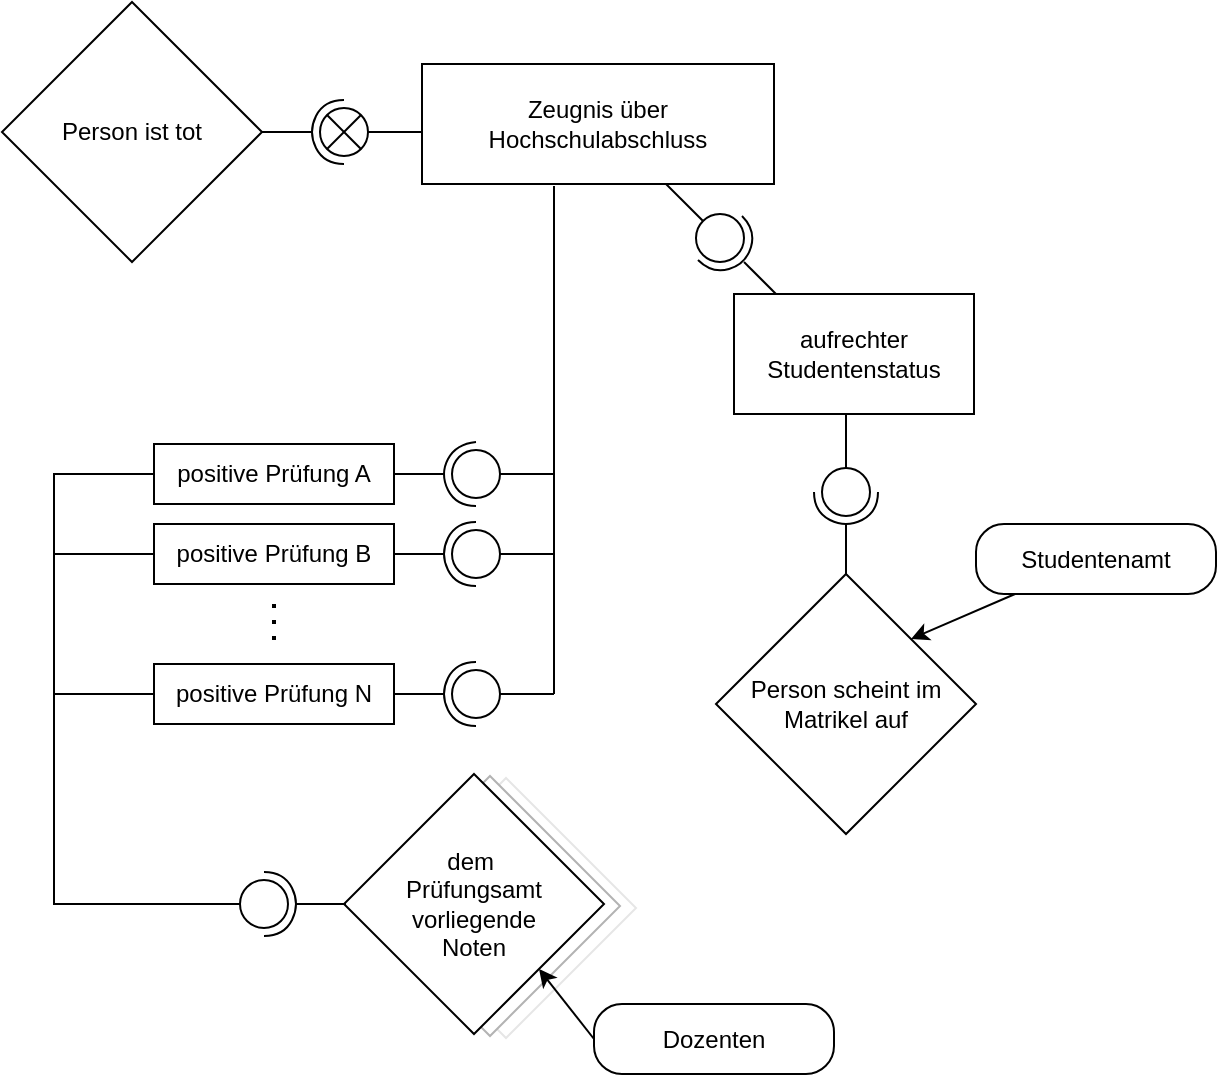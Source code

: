 <mxfile version="26.0.6">
  <diagram name="Page-1" id="w4Br4X8fiHlMywU7zGjp">
    <mxGraphModel dx="1026" dy="692" grid="1" gridSize="10" guides="1" tooltips="1" connect="1" arrows="1" fold="1" page="1" pageScale="1" pageWidth="827" pageHeight="1169" math="0" shadow="0">
      <root>
        <mxCell id="0" />
        <mxCell id="1" parent="0" />
        <mxCell id="ZnQUYUJRkyerH0akCMQI-6" value="" style="rhombus;whiteSpace=wrap;html=1;strokeColor=#E6E6E6;" vertex="1" parent="1">
          <mxGeometry x="271" y="427.0" width="130" height="130" as="geometry" />
        </mxCell>
        <mxCell id="ZnQUYUJRkyerH0akCMQI-5" value="" style="rhombus;whiteSpace=wrap;html=1;strokeColor=#B3B3B3;" vertex="1" parent="1">
          <mxGeometry x="263" y="426.0" width="130" height="130" as="geometry" />
        </mxCell>
        <mxCell id="FBOawsyxL3B5Fp3eW2MB-1" value="Zeugnis über Hochschulabschluss" style="rounded=0;whiteSpace=wrap;html=1;" parent="1" vertex="1">
          <mxGeometry x="294" y="70" width="176" height="60" as="geometry" />
        </mxCell>
        <mxCell id="FBOawsyxL3B5Fp3eW2MB-3" value="positive Prüfung A" style="rounded=0;whiteSpace=wrap;html=1;" parent="1" vertex="1">
          <mxGeometry x="160" y="260" width="120" height="30" as="geometry" />
        </mxCell>
        <mxCell id="FBOawsyxL3B5Fp3eW2MB-4" value="positive Prüfung B" style="rounded=0;whiteSpace=wrap;html=1;" parent="1" vertex="1">
          <mxGeometry x="160" y="300" width="120" height="30" as="geometry" />
        </mxCell>
        <mxCell id="FBOawsyxL3B5Fp3eW2MB-5" value="positive Prüfung N" style="rounded=0;whiteSpace=wrap;html=1;" parent="1" vertex="1">
          <mxGeometry x="160" y="370" width="120" height="30" as="geometry" />
        </mxCell>
        <mxCell id="FBOawsyxL3B5Fp3eW2MB-6" value="" style="group;resizable=0;cloneable=1;deletable=1;recursiveResize=0;movable=1;treeMoving=0;editable=1;rotatable=1;locked=0;connectable=1;rotation=90;" parent="1" vertex="1" connectable="0">
          <mxGeometry x="304" y="235" width="32" height="80" as="geometry" />
        </mxCell>
        <mxCell id="FBOawsyxL3B5Fp3eW2MB-7" value="" style="endArrow=none;html=1;rounded=0;snapToPoint=0;ignoreEdge=0;movable=0;deletable=0;cloneable=0;anchorPointDirection=1;" parent="FBOawsyxL3B5Fp3eW2MB-6" edge="1">
          <mxGeometry width="50" height="50" relative="1" as="geometry">
            <mxPoint x="-24" y="40" as="sourcePoint" />
            <mxPoint x="1" y="40" as="targetPoint" />
          </mxGeometry>
        </mxCell>
        <mxCell id="FBOawsyxL3B5Fp3eW2MB-8" value="" style="group;resizable=0;expand=0;deletable=0;editable=1;movable=0;rotatable=0;locked=0;connectable=0;recursiveResize=0;container=0;allowArrows=0;cloneable=0;rotation=90;" parent="FBOawsyxL3B5Fp3eW2MB-6" vertex="1" connectable="0">
          <mxGeometry x="-2" y="25" width="32" height="30" as="geometry" />
        </mxCell>
        <mxCell id="FBOawsyxL3B5Fp3eW2MB-9" value="" style="ellipse;whiteSpace=wrap;html=1;strokeWidth=1;resizable=0;movable=0;connectable=0;allowArrows=0;rotatable=0;cloneable=0;deletable=0;part=0;container=0;rotation=90;" parent="FBOawsyxL3B5Fp3eW2MB-8" vertex="1">
          <mxGeometry x="7" y="3" width="24" height="24" as="geometry" />
        </mxCell>
        <mxCell id="FBOawsyxL3B5Fp3eW2MB-10" value="" style="endArrow=none;html=1;rounded=0;curved=1;strokeWidth=1;bendable=0;comic=0;movable=0;cloneable=0;deletable=0;anchorPointDirection=1;fixDash=0;ignoreEdge=0;orthogonalLoop=0;orthogonal=0;arcSize=20;editable=0;" parent="FBOawsyxL3B5Fp3eW2MB-8" edge="1">
          <mxGeometry width="50" height="50" relative="1" as="geometry">
            <mxPoint x="19" y="-1" as="sourcePoint" />
            <mxPoint x="19" y="31" as="targetPoint" />
            <Array as="points">
              <mxPoint x="9" />
              <mxPoint x="1" y="15" />
              <mxPoint x="9" y="31" />
            </Array>
          </mxGeometry>
        </mxCell>
        <mxCell id="FBOawsyxL3B5Fp3eW2MB-11" value="" style="endArrow=none;html=1;rounded=0;entryX=0.5;entryY=0;entryDx=0;entryDy=0;movable=0;cloneable=0;deletable=0;" parent="FBOawsyxL3B5Fp3eW2MB-6" target="FBOawsyxL3B5Fp3eW2MB-8" edge="1">
          <mxGeometry width="50" height="50" relative="1" as="geometry">
            <mxPoint x="56" y="40" as="sourcePoint" />
            <mxPoint x="19" y="80" as="targetPoint" />
          </mxGeometry>
        </mxCell>
        <mxCell id="FBOawsyxL3B5Fp3eW2MB-13" value="" style="group;resizable=0;cloneable=1;deletable=1;recursiveResize=0;movable=1;treeMoving=0;editable=1;rotatable=1;locked=0;connectable=1;rotation=90;" parent="1" vertex="1" connectable="0">
          <mxGeometry x="304" y="275" width="32" height="80" as="geometry" />
        </mxCell>
        <mxCell id="FBOawsyxL3B5Fp3eW2MB-14" value="" style="endArrow=none;html=1;rounded=0;snapToPoint=0;ignoreEdge=0;movable=0;deletable=0;cloneable=0;anchorPointDirection=1;" parent="FBOawsyxL3B5Fp3eW2MB-13" edge="1">
          <mxGeometry width="50" height="50" relative="1" as="geometry">
            <mxPoint x="-24" y="40" as="sourcePoint" />
            <mxPoint x="1" y="40" as="targetPoint" />
          </mxGeometry>
        </mxCell>
        <mxCell id="FBOawsyxL3B5Fp3eW2MB-15" value="" style="group;resizable=0;expand=0;deletable=0;editable=1;movable=0;rotatable=0;locked=0;connectable=0;recursiveResize=0;container=0;allowArrows=0;cloneable=0;rotation=90;" parent="FBOawsyxL3B5Fp3eW2MB-13" vertex="1" connectable="0">
          <mxGeometry x="-2" y="25" width="32" height="30" as="geometry" />
        </mxCell>
        <mxCell id="FBOawsyxL3B5Fp3eW2MB-16" value="" style="ellipse;whiteSpace=wrap;html=1;strokeWidth=1;resizable=0;movable=0;connectable=0;allowArrows=0;rotatable=0;cloneable=0;deletable=0;part=0;container=0;rotation=90;" parent="FBOawsyxL3B5Fp3eW2MB-15" vertex="1">
          <mxGeometry x="7" y="3" width="24" height="24" as="geometry" />
        </mxCell>
        <mxCell id="FBOawsyxL3B5Fp3eW2MB-17" value="" style="endArrow=none;html=1;rounded=0;curved=1;strokeWidth=1;bendable=0;comic=0;movable=0;cloneable=0;deletable=0;anchorPointDirection=1;fixDash=0;ignoreEdge=0;orthogonalLoop=0;orthogonal=0;arcSize=20;editable=0;" parent="FBOawsyxL3B5Fp3eW2MB-15" edge="1">
          <mxGeometry width="50" height="50" relative="1" as="geometry">
            <mxPoint x="19" y="-1" as="sourcePoint" />
            <mxPoint x="19" y="31" as="targetPoint" />
            <Array as="points">
              <mxPoint x="9" y="-1" />
              <mxPoint x="1" y="15" />
              <mxPoint x="9" y="31" />
            </Array>
          </mxGeometry>
        </mxCell>
        <mxCell id="FBOawsyxL3B5Fp3eW2MB-18" value="" style="endArrow=none;html=1;rounded=0;entryX=0.5;entryY=0;entryDx=0;entryDy=0;movable=0;cloneable=0;deletable=0;" parent="FBOawsyxL3B5Fp3eW2MB-13" target="FBOawsyxL3B5Fp3eW2MB-15" edge="1">
          <mxGeometry width="50" height="50" relative="1" as="geometry">
            <mxPoint x="56" y="40" as="sourcePoint" />
            <mxPoint x="19" y="80" as="targetPoint" />
          </mxGeometry>
        </mxCell>
        <mxCell id="FBOawsyxL3B5Fp3eW2MB-20" value="" style="group;resizable=0;cloneable=1;deletable=1;recursiveResize=0;movable=1;treeMoving=0;editable=1;rotatable=1;locked=0;connectable=1;rotation=90;" parent="1" vertex="1" connectable="0">
          <mxGeometry x="304" y="345" width="32" height="80" as="geometry" />
        </mxCell>
        <mxCell id="FBOawsyxL3B5Fp3eW2MB-21" value="" style="endArrow=none;html=1;rounded=0;snapToPoint=0;ignoreEdge=0;movable=0;deletable=0;cloneable=0;anchorPointDirection=1;" parent="FBOawsyxL3B5Fp3eW2MB-20" edge="1">
          <mxGeometry width="50" height="50" relative="1" as="geometry">
            <mxPoint x="-24" y="40" as="sourcePoint" />
            <mxPoint x="1" y="40" as="targetPoint" />
          </mxGeometry>
        </mxCell>
        <mxCell id="FBOawsyxL3B5Fp3eW2MB-22" value="" style="group;resizable=0;expand=0;deletable=0;editable=1;movable=0;rotatable=0;locked=0;connectable=0;recursiveResize=0;container=0;allowArrows=0;cloneable=0;rotation=90;" parent="FBOawsyxL3B5Fp3eW2MB-20" vertex="1" connectable="0">
          <mxGeometry x="-2" y="25" width="32" height="30" as="geometry" />
        </mxCell>
        <mxCell id="FBOawsyxL3B5Fp3eW2MB-23" value="" style="ellipse;whiteSpace=wrap;html=1;strokeWidth=1;resizable=0;movable=0;connectable=0;allowArrows=0;rotatable=0;cloneable=0;deletable=0;part=0;container=0;rotation=90;" parent="FBOawsyxL3B5Fp3eW2MB-22" vertex="1">
          <mxGeometry x="7" y="3" width="24" height="24" as="geometry" />
        </mxCell>
        <mxCell id="FBOawsyxL3B5Fp3eW2MB-24" value="" style="endArrow=none;html=1;rounded=0;curved=1;strokeWidth=1;bendable=0;comic=0;movable=0;cloneable=0;deletable=0;anchorPointDirection=1;fixDash=0;ignoreEdge=0;orthogonalLoop=0;orthogonal=0;arcSize=20;editable=0;" parent="FBOawsyxL3B5Fp3eW2MB-22" edge="1">
          <mxGeometry width="50" height="50" relative="1" as="geometry">
            <mxPoint x="19" y="-1" as="sourcePoint" />
            <mxPoint x="19" y="31" as="targetPoint" />
            <Array as="points">
              <mxPoint x="9" y="-1" />
              <mxPoint x="1" y="15" />
              <mxPoint x="9" y="31" />
            </Array>
          </mxGeometry>
        </mxCell>
        <mxCell id="FBOawsyxL3B5Fp3eW2MB-25" value="" style="endArrow=none;html=1;rounded=0;entryX=0.5;entryY=0;entryDx=0;entryDy=0;movable=0;cloneable=0;deletable=0;" parent="FBOawsyxL3B5Fp3eW2MB-20" target="FBOawsyxL3B5Fp3eW2MB-22" edge="1">
          <mxGeometry width="50" height="50" relative="1" as="geometry">
            <mxPoint x="56" y="40" as="sourcePoint" />
            <mxPoint x="19" y="80" as="targetPoint" />
          </mxGeometry>
        </mxCell>
        <mxCell id="FBOawsyxL3B5Fp3eW2MB-27" value="" style="endArrow=none;dashed=1;html=1;dashPattern=1 3;strokeWidth=2;rounded=0;" parent="1" edge="1">
          <mxGeometry width="50" height="50" relative="1" as="geometry">
            <mxPoint x="220" y="340" as="sourcePoint" />
            <mxPoint x="220" y="360" as="targetPoint" />
          </mxGeometry>
        </mxCell>
        <mxCell id="FBOawsyxL3B5Fp3eW2MB-28" value="dem&amp;nbsp;&lt;div&gt;Prüfungsamt vorliegende&lt;div&gt;Noten&lt;/div&gt;&lt;/div&gt;" style="rhombus;whiteSpace=wrap;html=1;" parent="1" vertex="1">
          <mxGeometry x="255" y="425.0" width="130" height="130" as="geometry" />
        </mxCell>
        <mxCell id="FBOawsyxL3B5Fp3eW2MB-36" style="edgeStyle=orthogonalEdgeStyle;rounded=0;orthogonalLoop=1;jettySize=auto;html=1;entryX=0;entryY=0.5;entryDx=0;entryDy=0;endArrow=none;endFill=0;" parent="1" source="FBOawsyxL3B5Fp3eW2MB-30" target="FBOawsyxL3B5Fp3eW2MB-3" edge="1">
          <mxGeometry relative="1" as="geometry">
            <Array as="points">
              <mxPoint x="110" y="490" />
              <mxPoint x="110" y="275" />
            </Array>
          </mxGeometry>
        </mxCell>
        <mxCell id="FBOawsyxL3B5Fp3eW2MB-30" value="" style="group;resizable=0;cloneable=1;deletable=1;recursiveResize=0;movable=1;treeMoving=0;editable=1;rotatable=1;locked=0;connectable=1;rotation=-90;" parent="1" vertex="1" connectable="0">
          <mxGeometry x="200" y="450" width="32" height="80" as="geometry" />
        </mxCell>
        <mxCell id="FBOawsyxL3B5Fp3eW2MB-31" value="" style="endArrow=none;html=1;rounded=0;snapToPoint=0;ignoreEdge=0;movable=0;deletable=0;cloneable=0;anchorPointDirection=1;" parent="FBOawsyxL3B5Fp3eW2MB-30" edge="1">
          <mxGeometry width="50" height="50" relative="1" as="geometry">
            <mxPoint x="56" y="40" as="sourcePoint" />
            <mxPoint x="31" y="40" as="targetPoint" />
          </mxGeometry>
        </mxCell>
        <mxCell id="FBOawsyxL3B5Fp3eW2MB-32" value="" style="group;resizable=0;expand=0;deletable=0;editable=1;movable=0;rotatable=0;locked=0;connectable=0;recursiveResize=0;container=0;allowArrows=0;cloneable=0;rotation=-90;" parent="FBOawsyxL3B5Fp3eW2MB-30" vertex="1" connectable="0">
          <mxGeometry x="2" y="25" width="32" height="30" as="geometry" />
        </mxCell>
        <mxCell id="FBOawsyxL3B5Fp3eW2MB-33" value="" style="ellipse;whiteSpace=wrap;html=1;strokeWidth=1;resizable=0;movable=0;connectable=0;allowArrows=0;rotatable=0;cloneable=0;deletable=0;part=0;container=0;rotation=-90;" parent="FBOawsyxL3B5Fp3eW2MB-32" vertex="1">
          <mxGeometry x="1" y="3" width="24" height="24" as="geometry" />
        </mxCell>
        <mxCell id="FBOawsyxL3B5Fp3eW2MB-34" value="" style="endArrow=none;html=1;rounded=0;curved=1;strokeWidth=1;bendable=0;comic=0;movable=0;cloneable=0;deletable=0;anchorPointDirection=1;fixDash=0;ignoreEdge=0;orthogonalLoop=0;orthogonal=0;arcSize=20;editable=0;" parent="FBOawsyxL3B5Fp3eW2MB-32" edge="1">
          <mxGeometry width="50" height="50" relative="1" as="geometry">
            <mxPoint x="13" y="31" as="sourcePoint" />
            <mxPoint x="13" y="-1" as="targetPoint" />
            <Array as="points">
              <mxPoint x="23" y="31" />
              <mxPoint x="31" y="15" />
              <mxPoint x="23" y="-1" />
            </Array>
          </mxGeometry>
        </mxCell>
        <mxCell id="FBOawsyxL3B5Fp3eW2MB-35" value="" style="endArrow=none;html=1;rounded=0;entryX=0.5;entryY=0;entryDx=0;entryDy=0;movable=0;cloneable=0;deletable=0;" parent="FBOawsyxL3B5Fp3eW2MB-30" target="FBOawsyxL3B5Fp3eW2MB-32" edge="1">
          <mxGeometry width="50" height="50" relative="1" as="geometry">
            <mxPoint x="-24" y="40" as="sourcePoint" />
            <mxPoint x="13" as="targetPoint" />
          </mxGeometry>
        </mxCell>
        <mxCell id="FBOawsyxL3B5Fp3eW2MB-37" value="" style="endArrow=none;html=1;rounded=0;entryX=0;entryY=0.5;entryDx=0;entryDy=0;" parent="1" target="FBOawsyxL3B5Fp3eW2MB-4" edge="1">
          <mxGeometry width="50" height="50" relative="1" as="geometry">
            <mxPoint x="110" y="315" as="sourcePoint" />
            <mxPoint x="440" y="330" as="targetPoint" />
          </mxGeometry>
        </mxCell>
        <mxCell id="FBOawsyxL3B5Fp3eW2MB-38" style="edgeStyle=orthogonalEdgeStyle;rounded=0;orthogonalLoop=1;jettySize=auto;html=1;exitX=0.5;exitY=0;exitDx=0;exitDy=0;entryX=0.375;entryY=1.017;entryDx=0;entryDy=0;entryPerimeter=0;endArrow=none;endFill=0;" parent="1" source="FBOawsyxL3B5Fp3eW2MB-20" target="FBOawsyxL3B5Fp3eW2MB-1" edge="1">
          <mxGeometry relative="1" as="geometry">
            <Array as="points">
              <mxPoint x="360" y="320" />
              <mxPoint x="360" y="320" />
            </Array>
          </mxGeometry>
        </mxCell>
        <mxCell id="FBOawsyxL3B5Fp3eW2MB-39" value="" style="endArrow=none;html=1;rounded=0;exitX=0;exitY=0.5;exitDx=0;exitDy=0;" parent="1" source="FBOawsyxL3B5Fp3eW2MB-5" edge="1">
          <mxGeometry width="50" height="50" relative="1" as="geometry">
            <mxPoint x="390" y="380" as="sourcePoint" />
            <mxPoint x="110" y="385" as="targetPoint" />
          </mxGeometry>
        </mxCell>
        <mxCell id="FBOawsyxL3B5Fp3eW2MB-41" value="Person scheint im Matrikel auf" style="rhombus;whiteSpace=wrap;html=1;" parent="1" vertex="1">
          <mxGeometry x="441" y="325.0" width="130" height="130" as="geometry" />
        </mxCell>
        <mxCell id="FBOawsyxL3B5Fp3eW2MB-42" value="" style="group;resizable=0;cloneable=1;deletable=1;recursiveResize=0;movable=1;treeMoving=0;editable=1;rotatable=1;locked=0;connectable=1;rotation=-45;" parent="1" vertex="1" connectable="0">
          <mxGeometry x="428" y="118" width="32" height="80" as="geometry" />
        </mxCell>
        <mxCell id="FBOawsyxL3B5Fp3eW2MB-43" value="" style="endArrow=none;html=1;rounded=0;snapToPoint=0;ignoreEdge=0;movable=0;deletable=0;cloneable=0;anchorPointDirection=1;" parent="FBOawsyxL3B5Fp3eW2MB-42" edge="1">
          <mxGeometry width="50" height="50" relative="1" as="geometry">
            <mxPoint x="44" y="68" as="sourcePoint" />
            <mxPoint x="27" y="51" as="targetPoint" />
          </mxGeometry>
        </mxCell>
        <mxCell id="FBOawsyxL3B5Fp3eW2MB-44" value="" style="group;resizable=0;expand=0;deletable=0;editable=1;movable=0;rotatable=0;locked=0;connectable=0;recursiveResize=0;container=0;allowArrows=0;cloneable=0;rotation=-45;" parent="FBOawsyxL3B5Fp3eW2MB-42" vertex="1" connectable="0">
          <mxGeometry x="1" y="26" width="32" height="30" as="geometry" />
        </mxCell>
        <mxCell id="FBOawsyxL3B5Fp3eW2MB-45" value="" style="ellipse;whiteSpace=wrap;html=1;strokeWidth=1;resizable=0;movable=0;connectable=0;allowArrows=0;rotatable=0;cloneable=0;deletable=0;part=0;container=0;rotation=-45;" parent="FBOawsyxL3B5Fp3eW2MB-44" vertex="1">
          <mxGeometry x="2" y="1" width="24" height="24" as="geometry" />
        </mxCell>
        <mxCell id="FBOawsyxL3B5Fp3eW2MB-46" value="" style="endArrow=none;html=1;rounded=0;curved=1;strokeWidth=1;bendable=0;comic=0;movable=0;cloneable=0;deletable=0;anchorPointDirection=1;fixDash=0;ignoreEdge=0;orthogonalLoop=0;orthogonal=0;arcSize=20;editable=0;" parent="FBOawsyxL3B5Fp3eW2MB-44" edge="1">
          <mxGeometry width="50" height="50" relative="1" as="geometry">
            <mxPoint x="3" y="24" as="sourcePoint" />
            <mxPoint x="25" y="2" as="targetPoint" />
            <Array as="points">
              <mxPoint x="10" y="31" />
              <mxPoint x="27" y="26" />
              <mxPoint x="32" y="9" />
            </Array>
          </mxGeometry>
        </mxCell>
        <mxCell id="FBOawsyxL3B5Fp3eW2MB-47" value="" style="endArrow=none;html=1;rounded=0;entryX=0.5;entryY=0;entryDx=0;entryDy=0;movable=0;cloneable=0;deletable=0;" parent="FBOawsyxL3B5Fp3eW2MB-42" target="FBOawsyxL3B5Fp3eW2MB-44" edge="1">
          <mxGeometry width="50" height="50" relative="1" as="geometry">
            <mxPoint x="-12" y="12" as="sourcePoint" />
            <mxPoint x="42" y="10" as="targetPoint" />
          </mxGeometry>
        </mxCell>
        <mxCell id="RRx6BCsMKekqrzaxBxrb-1" value="Dozenten" style="rounded=1;whiteSpace=wrap;html=1;arcSize=40;" parent="1" vertex="1">
          <mxGeometry x="380" y="540.0" width="120" height="35" as="geometry" />
        </mxCell>
        <mxCell id="RRx6BCsMKekqrzaxBxrb-2" style="rounded=0;orthogonalLoop=1;jettySize=auto;html=1;exitX=0;exitY=0.5;exitDx=0;exitDy=0;entryX=1;entryY=1;entryDx=0;entryDy=0;" parent="1" source="RRx6BCsMKekqrzaxBxrb-1" target="FBOawsyxL3B5Fp3eW2MB-28" edge="1">
          <mxGeometry relative="1" as="geometry" />
        </mxCell>
        <mxCell id="ZnQUYUJRkyerH0akCMQI-8" value="aufrechter Studentenstatus" style="rounded=0;whiteSpace=wrap;html=1;" vertex="1" parent="1">
          <mxGeometry x="450" y="185.0" width="120" height="60" as="geometry" />
        </mxCell>
        <mxCell id="ZnQUYUJRkyerH0akCMQI-9" value="" style="group;resizable=0;cloneable=1;deletable=1;recursiveResize=0;movable=1;treeMoving=0;editable=1;rotatable=1;locked=0;connectable=1;" vertex="1" connectable="0" parent="1">
          <mxGeometry x="490" y="245" width="32" height="80" as="geometry" />
        </mxCell>
        <mxCell id="ZnQUYUJRkyerH0akCMQI-10" value="" style="endArrow=none;html=1;rounded=0;snapToPoint=0;ignoreEdge=0;movable=0;deletable=0;cloneable=0;anchorPointDirection=1;" edge="1" parent="ZnQUYUJRkyerH0akCMQI-9">
          <mxGeometry width="50" height="50" relative="1" as="geometry">
            <mxPoint x="16" y="80" as="sourcePoint" />
            <mxPoint x="16" y="55" as="targetPoint" />
          </mxGeometry>
        </mxCell>
        <mxCell id="ZnQUYUJRkyerH0akCMQI-11" value="" style="group;resizable=0;expand=0;deletable=0;editable=1;movable=0;rotatable=0;locked=0;connectable=0;recursiveResize=0;container=0;allowArrows=0;cloneable=0;" vertex="1" connectable="0" parent="ZnQUYUJRkyerH0akCMQI-9">
          <mxGeometry y="27" width="32" height="30" as="geometry" />
        </mxCell>
        <mxCell id="ZnQUYUJRkyerH0akCMQI-12" value="" style="ellipse;whiteSpace=wrap;html=1;strokeWidth=1;resizable=0;movable=0;connectable=0;allowArrows=0;rotatable=0;cloneable=0;deletable=0;part=0;container=0;" vertex="1" parent="ZnQUYUJRkyerH0akCMQI-11">
          <mxGeometry x="4" width="24" height="24" as="geometry" />
        </mxCell>
        <mxCell id="ZnQUYUJRkyerH0akCMQI-13" value="" style="endArrow=none;html=1;rounded=0;curved=1;strokeWidth=1;bendable=0;comic=0;movable=0;cloneable=0;deletable=0;anchorPointDirection=1;fixDash=0;ignoreEdge=0;orthogonalLoop=0;orthogonal=0;arcSize=20;editable=0;" edge="1" parent="ZnQUYUJRkyerH0akCMQI-11">
          <mxGeometry width="50" height="50" relative="1" as="geometry">
            <mxPoint y="12" as="sourcePoint" />
            <mxPoint x="32" y="12" as="targetPoint" />
            <Array as="points">
              <mxPoint y="22" />
              <mxPoint x="16" y="30" />
              <mxPoint x="32" y="22" />
            </Array>
          </mxGeometry>
        </mxCell>
        <mxCell id="ZnQUYUJRkyerH0akCMQI-14" value="" style="endArrow=none;html=1;rounded=0;entryX=0.5;entryY=0;entryDx=0;entryDy=0;movable=0;cloneable=0;deletable=0;" edge="1" parent="ZnQUYUJRkyerH0akCMQI-9" target="ZnQUYUJRkyerH0akCMQI-11">
          <mxGeometry width="50" height="50" relative="1" as="geometry">
            <mxPoint x="16" as="sourcePoint" />
            <mxPoint x="56" y="37" as="targetPoint" />
          </mxGeometry>
        </mxCell>
        <mxCell id="ZnQUYUJRkyerH0akCMQI-16" style="rounded=0;orthogonalLoop=1;jettySize=auto;html=1;entryX=1;entryY=0;entryDx=0;entryDy=0;" edge="1" parent="1" source="ZnQUYUJRkyerH0akCMQI-15" target="FBOawsyxL3B5Fp3eW2MB-41">
          <mxGeometry relative="1" as="geometry" />
        </mxCell>
        <mxCell id="ZnQUYUJRkyerH0akCMQI-15" value="Studentenamt" style="rounded=1;whiteSpace=wrap;html=1;arcSize=40;" vertex="1" parent="1">
          <mxGeometry x="571" y="300.0" width="120" height="35" as="geometry" />
        </mxCell>
        <mxCell id="ZnQUYUJRkyerH0akCMQI-17" value="Person ist tot" style="rhombus;whiteSpace=wrap;html=1;" vertex="1" parent="1">
          <mxGeometry x="84" y="39.0" width="130" height="130" as="geometry" />
        </mxCell>
        <mxCell id="ZnQUYUJRkyerH0akCMQI-18" value="" style="group;resizable=0;cloneable=1;deletable=1;recursiveResize=0;movable=1;treeMoving=0;editable=1;rotatable=1;locked=0;connectable=1;rotation=90;" vertex="1" connectable="0" parent="1">
          <mxGeometry x="238" y="64" width="32" height="80" as="geometry" />
        </mxCell>
        <mxCell id="ZnQUYUJRkyerH0akCMQI-19" value="" style="endArrow=none;html=1;rounded=0;snapToPoint=0;ignoreEdge=0;movable=0;deletable=0;cloneable=0;anchorPointDirection=1;" edge="1" parent="ZnQUYUJRkyerH0akCMQI-18">
          <mxGeometry width="50" height="50" relative="1" as="geometry">
            <mxPoint x="-24" y="40" as="sourcePoint" />
            <mxPoint x="1" y="40" as="targetPoint" />
          </mxGeometry>
        </mxCell>
        <mxCell id="ZnQUYUJRkyerH0akCMQI-20" value="" style="group;resizable=0;expand=0;deletable=0;editable=1;movable=0;rotatable=0;locked=0;connectable=0;recursiveResize=0;container=0;allowArrows=0;cloneable=0;rotation=90;" vertex="1" connectable="0" parent="ZnQUYUJRkyerH0akCMQI-18">
          <mxGeometry x="-2" y="25" width="32" height="30" as="geometry" />
        </mxCell>
        <mxCell id="ZnQUYUJRkyerH0akCMQI-21" value="" style="ellipse;whiteSpace=wrap;html=1;strokeWidth=1;resizable=0;movable=0;connectable=0;allowArrows=0;rotatable=0;cloneable=0;deletable=0;part=0;container=0;rotation=90;" vertex="1" parent="ZnQUYUJRkyerH0akCMQI-20">
          <mxGeometry x="7" y="3" width="24" height="24" as="geometry" />
        </mxCell>
        <mxCell id="ZnQUYUJRkyerH0akCMQI-22" value="" style="endArrow=none;html=1;rounded=0;curved=1;strokeWidth=1;bendable=0;comic=0;movable=0;cloneable=0;deletable=0;anchorPointDirection=1;fixDash=0;ignoreEdge=0;orthogonalLoop=0;orthogonal=0;arcSize=20;editable=0;" edge="1" parent="ZnQUYUJRkyerH0akCMQI-20">
          <mxGeometry width="50" height="50" relative="1" as="geometry">
            <mxPoint x="19" y="-1" as="sourcePoint" />
            <mxPoint x="19" y="31" as="targetPoint" />
            <Array as="points">
              <mxPoint x="9" y="-1" />
              <mxPoint x="1" y="15" />
              <mxPoint x="9" y="31" />
            </Array>
          </mxGeometry>
        </mxCell>
        <mxCell id="ZnQUYUJRkyerH0akCMQI-23" value="" style="endArrow=none;html=1;rounded=0;exitX=0;exitY=1;exitDx=0;exitDy=0;entryX=1;entryY=0;entryDx=0;entryDy=0;strokeWidth=1;elbow=vertical;bendable=0;movable=0;cloneable=0;deletable=0;editable=0;resizable=1;rotatable=1;locked=0;connectable=1;" edge="1" parent="ZnQUYUJRkyerH0akCMQI-20" source="ZnQUYUJRkyerH0akCMQI-21" target="ZnQUYUJRkyerH0akCMQI-21">
          <mxGeometry width="50" height="50" relative="1" as="geometry">
            <mxPoint x="17" y="14" as="sourcePoint" />
            <mxPoint x="27" y="24" as="targetPoint" />
          </mxGeometry>
        </mxCell>
        <mxCell id="ZnQUYUJRkyerH0akCMQI-24" value="" style="endArrow=none;html=1;rounded=0;exitX=0;exitY=0;exitDx=0;exitDy=0;entryX=1;entryY=1;entryDx=0;entryDy=0;strokeWidth=1;movable=0;cloneable=0;deletable=0;bendable=0;editable=0;resizable=1;rotatable=1;locked=0;connectable=1;" edge="1" parent="ZnQUYUJRkyerH0akCMQI-20" source="ZnQUYUJRkyerH0akCMQI-21" target="ZnQUYUJRkyerH0akCMQI-21">
          <mxGeometry width="50" height="50" relative="1" as="geometry">
            <mxPoint x="9" y="9" as="sourcePoint" />
            <mxPoint x="25" y="25" as="targetPoint" />
          </mxGeometry>
        </mxCell>
        <mxCell id="ZnQUYUJRkyerH0akCMQI-25" value="" style="endArrow=none;html=1;rounded=0;entryX=0.5;entryY=0;entryDx=0;entryDy=0;movable=0;cloneable=0;deletable=0;" edge="1" parent="ZnQUYUJRkyerH0akCMQI-18" target="ZnQUYUJRkyerH0akCMQI-20">
          <mxGeometry width="50" height="50" relative="1" as="geometry">
            <mxPoint x="56" y="40" as="sourcePoint" />
            <mxPoint x="19" y="80" as="targetPoint" />
          </mxGeometry>
        </mxCell>
      </root>
    </mxGraphModel>
  </diagram>
</mxfile>
